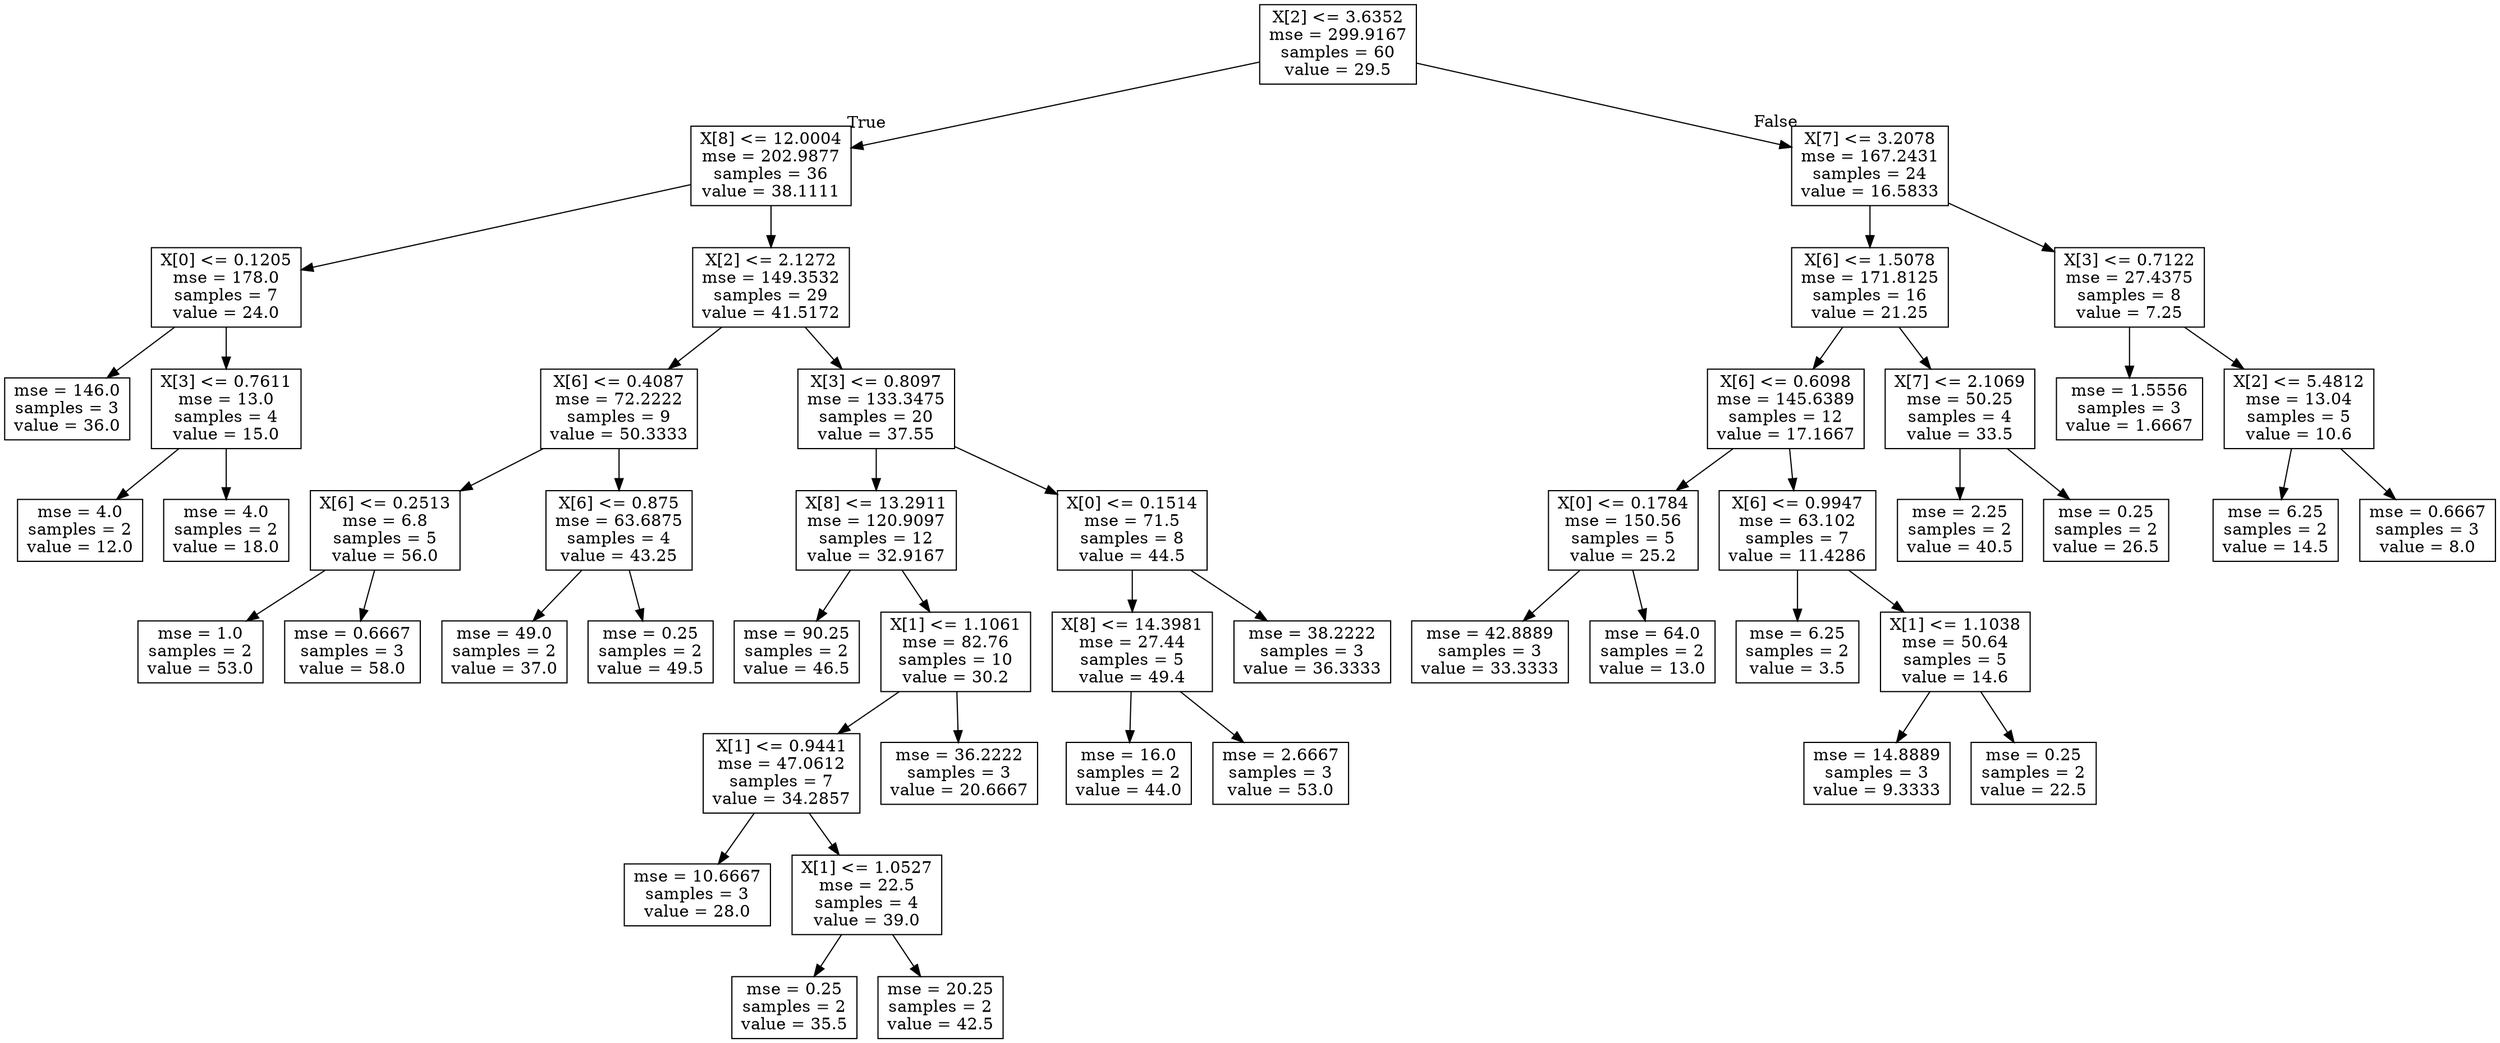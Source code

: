 digraph Tree {
node [shape=box] ;
0 [label="X[2] <= 3.6352\nmse = 299.9167\nsamples = 60\nvalue = 29.5"] ;
1 [label="X[8] <= 12.0004\nmse = 202.9877\nsamples = 36\nvalue = 38.1111"] ;
0 -> 1 [labeldistance=2.5, labelangle=45, headlabel="True"] ;
2 [label="X[0] <= 0.1205\nmse = 178.0\nsamples = 7\nvalue = 24.0"] ;
1 -> 2 ;
3 [label="mse = 146.0\nsamples = 3\nvalue = 36.0"] ;
2 -> 3 ;
4 [label="X[3] <= 0.7611\nmse = 13.0\nsamples = 4\nvalue = 15.0"] ;
2 -> 4 ;
5 [label="mse = 4.0\nsamples = 2\nvalue = 12.0"] ;
4 -> 5 ;
6 [label="mse = 4.0\nsamples = 2\nvalue = 18.0"] ;
4 -> 6 ;
7 [label="X[2] <= 2.1272\nmse = 149.3532\nsamples = 29\nvalue = 41.5172"] ;
1 -> 7 ;
8 [label="X[6] <= 0.4087\nmse = 72.2222\nsamples = 9\nvalue = 50.3333"] ;
7 -> 8 ;
9 [label="X[6] <= 0.2513\nmse = 6.8\nsamples = 5\nvalue = 56.0"] ;
8 -> 9 ;
10 [label="mse = 1.0\nsamples = 2\nvalue = 53.0"] ;
9 -> 10 ;
11 [label="mse = 0.6667\nsamples = 3\nvalue = 58.0"] ;
9 -> 11 ;
12 [label="X[6] <= 0.875\nmse = 63.6875\nsamples = 4\nvalue = 43.25"] ;
8 -> 12 ;
13 [label="mse = 49.0\nsamples = 2\nvalue = 37.0"] ;
12 -> 13 ;
14 [label="mse = 0.25\nsamples = 2\nvalue = 49.5"] ;
12 -> 14 ;
15 [label="X[3] <= 0.8097\nmse = 133.3475\nsamples = 20\nvalue = 37.55"] ;
7 -> 15 ;
16 [label="X[8] <= 13.2911\nmse = 120.9097\nsamples = 12\nvalue = 32.9167"] ;
15 -> 16 ;
17 [label="mse = 90.25\nsamples = 2\nvalue = 46.5"] ;
16 -> 17 ;
18 [label="X[1] <= 1.1061\nmse = 82.76\nsamples = 10\nvalue = 30.2"] ;
16 -> 18 ;
19 [label="X[1] <= 0.9441\nmse = 47.0612\nsamples = 7\nvalue = 34.2857"] ;
18 -> 19 ;
20 [label="mse = 10.6667\nsamples = 3\nvalue = 28.0"] ;
19 -> 20 ;
21 [label="X[1] <= 1.0527\nmse = 22.5\nsamples = 4\nvalue = 39.0"] ;
19 -> 21 ;
22 [label="mse = 0.25\nsamples = 2\nvalue = 35.5"] ;
21 -> 22 ;
23 [label="mse = 20.25\nsamples = 2\nvalue = 42.5"] ;
21 -> 23 ;
24 [label="mse = 36.2222\nsamples = 3\nvalue = 20.6667"] ;
18 -> 24 ;
25 [label="X[0] <= 0.1514\nmse = 71.5\nsamples = 8\nvalue = 44.5"] ;
15 -> 25 ;
26 [label="X[8] <= 14.3981\nmse = 27.44\nsamples = 5\nvalue = 49.4"] ;
25 -> 26 ;
27 [label="mse = 16.0\nsamples = 2\nvalue = 44.0"] ;
26 -> 27 ;
28 [label="mse = 2.6667\nsamples = 3\nvalue = 53.0"] ;
26 -> 28 ;
29 [label="mse = 38.2222\nsamples = 3\nvalue = 36.3333"] ;
25 -> 29 ;
30 [label="X[7] <= 3.2078\nmse = 167.2431\nsamples = 24\nvalue = 16.5833"] ;
0 -> 30 [labeldistance=2.5, labelangle=-45, headlabel="False"] ;
31 [label="X[6] <= 1.5078\nmse = 171.8125\nsamples = 16\nvalue = 21.25"] ;
30 -> 31 ;
32 [label="X[6] <= 0.6098\nmse = 145.6389\nsamples = 12\nvalue = 17.1667"] ;
31 -> 32 ;
33 [label="X[0] <= 0.1784\nmse = 150.56\nsamples = 5\nvalue = 25.2"] ;
32 -> 33 ;
34 [label="mse = 42.8889\nsamples = 3\nvalue = 33.3333"] ;
33 -> 34 ;
35 [label="mse = 64.0\nsamples = 2\nvalue = 13.0"] ;
33 -> 35 ;
36 [label="X[6] <= 0.9947\nmse = 63.102\nsamples = 7\nvalue = 11.4286"] ;
32 -> 36 ;
37 [label="mse = 6.25\nsamples = 2\nvalue = 3.5"] ;
36 -> 37 ;
38 [label="X[1] <= 1.1038\nmse = 50.64\nsamples = 5\nvalue = 14.6"] ;
36 -> 38 ;
39 [label="mse = 14.8889\nsamples = 3\nvalue = 9.3333"] ;
38 -> 39 ;
40 [label="mse = 0.25\nsamples = 2\nvalue = 22.5"] ;
38 -> 40 ;
41 [label="X[7] <= 2.1069\nmse = 50.25\nsamples = 4\nvalue = 33.5"] ;
31 -> 41 ;
42 [label="mse = 2.25\nsamples = 2\nvalue = 40.5"] ;
41 -> 42 ;
43 [label="mse = 0.25\nsamples = 2\nvalue = 26.5"] ;
41 -> 43 ;
44 [label="X[3] <= 0.7122\nmse = 27.4375\nsamples = 8\nvalue = 7.25"] ;
30 -> 44 ;
45 [label="mse = 1.5556\nsamples = 3\nvalue = 1.6667"] ;
44 -> 45 ;
46 [label="X[2] <= 5.4812\nmse = 13.04\nsamples = 5\nvalue = 10.6"] ;
44 -> 46 ;
47 [label="mse = 6.25\nsamples = 2\nvalue = 14.5"] ;
46 -> 47 ;
48 [label="mse = 0.6667\nsamples = 3\nvalue = 8.0"] ;
46 -> 48 ;
}